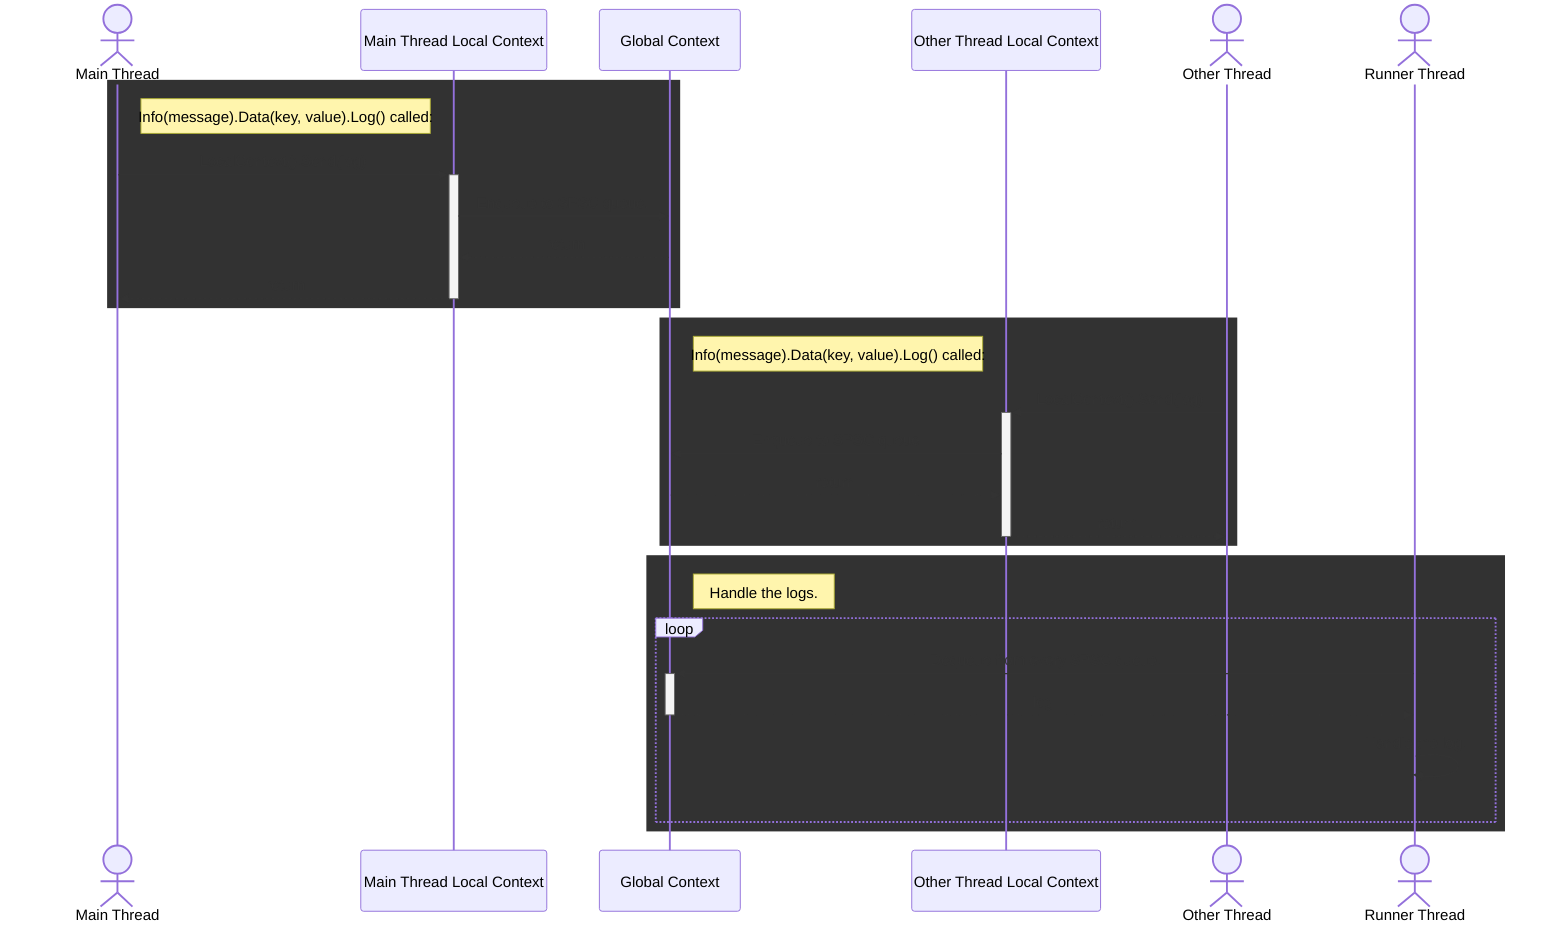 sequenceDiagram

actor mt as Main Thread
participant mlocal as Main Thread Local Context
participant global as Global Context
participant olocal as Other Thread Local Context
actor ot as Other Thread
actor rt as Runner Thread

rect rgb(50, 50, 50)
    note right of mt: Info(message).Data(key, value).Log() called:
    mt->>+mlocal: LocalContext().Send(log)
    mlocal->>global: Enqueue to SPSC queue.
    global-->>mlocal: return
    mlocal-->>-mt: return
end

rect rgb(50, 50, 50)
    note left of olocal: Info(message).Data(key, value).Log() called:
    ot->>+olocal: LocalContext().Send(log)
    olocal->>global: Enqueue to SPSC queue.
    global-->>olocal: return
    olocal-->>-ot: return

end

rect rgb(50, 50, 50)
    note right of global: Handle the logs.
    loop
        rt->>+global: Dequeue from every SPSC queue.
        global-->>-rt: log
        rt->>rt: Handle the log.
    end
end